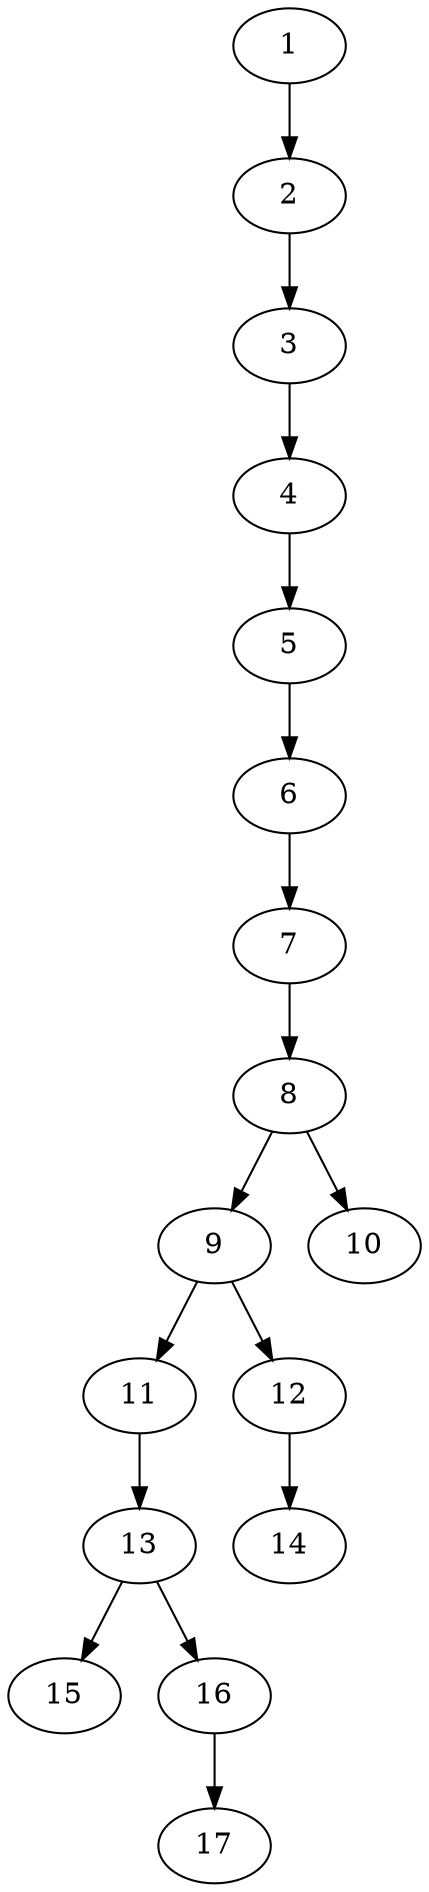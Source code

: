 // DAG (tier=1-easy, mode=data, n=17, ccr=0.307, fat=0.364, density=0.392, regular=0.611, jump=0.050, mindata=1048576, maxdata=8388608)
// DAG automatically generated by daggen at Sun Aug 24 16:33:33 2025
// /home/ermia/Project/Environments/daggen/bin/daggen --dot --ccr 0.307 --fat 0.364 --regular 0.611 --density 0.392 --jump 0.050 --mindata 1048576 --maxdata 8388608 -n 17 
digraph G {
  1 [size="15431774689180976", alpha="0.09", expect_size="7715887344590488"]
  1 -> 2 [size ="490537350070272"]
  2 [size="444164209185835188224", alpha="0.08", expect_size="222082104592917594112"]
  2 -> 3 [size ="465713714167808"]
  3 [size="104173298832637952000", alpha="0.06", expect_size="52086649416318976000"]
  3 -> 4 [size ="177117279027200"]
  4 [size="228101383731629728", alpha="0.08", expect_size="114050691865814864"]
  4 -> 5 [size ="341132215058432"]
  5 [size="27529758127240000", alpha="0.02", expect_size="13764879063620000"]
  5 -> 6 [size ="472992341557248"]
  6 [size="2779305853815157", alpha="0.06", expect_size="1389652926907578"]
  6 -> 7 [size ="45854178148352"]
  7 [size="24856183701504000000", alpha="0.15", expect_size="12428091850752000000"]
  7 -> 8 [size ="68136468480000"]
  8 [size="2299599440489484", alpha="0.03", expect_size="1149799720244742"]
  8 -> 9 [size ="56881607344128"]
  8 -> 10 [size ="56881607344128"]
  9 [size="34250706662621868", alpha="0.18", expect_size="17125353331310934"]
  9 -> 11 [size ="560890256556032"]
  9 -> 12 [size ="560890256556032"]
  10 [size="103021349602326478848", alpha="0.20", expect_size="51510674801163239424"]
  11 [size="172470011215126880", alpha="0.07", expect_size="86235005607563440"]
  11 -> 13 [size ="247155101007872"]
  12 [size="111521630199998496", alpha="0.03", expect_size="55760815099999248"]
  12 -> 14 [size ="68567483547648"]
  13 [size="74165925544667906048", alpha="0.12", expect_size="37082962772333953024"]
  13 -> 15 [size ="141218935734272"]
  13 -> 16 [size ="141218935734272"]
  14 [size="159183359681924608", alpha="0.12", expect_size="79591679840962304"]
  15 [size="146786599239335840", alpha="0.09", expect_size="73393299619667920"]
  16 [size="2379305762859776", alpha="0.10", expect_size="1189652881429888"]
  16 -> 17 [size ="184910295859200"]
  17 [size="2204634105264472064", alpha="0.11", expect_size="1102317052632236032"]
}
